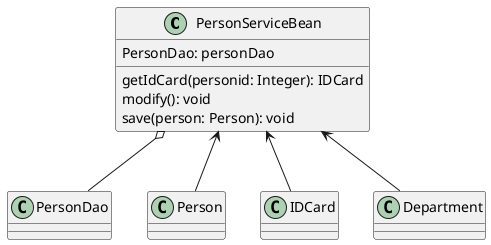 @startuml
'https://plantuml.com/class-diagram



PersonServiceBean o-- PersonDao
PersonServiceBean <--  Person
PersonServiceBean <--  IDCard
PersonServiceBean <-- Department


class PersonServiceBean {
    getIdCard(personid: Integer): IDCard
    modify(): void
    save(person: Person): void

    PersonDao: personDao
}


class Person{}
class IDCard{}
class PersonDao{}
class Department{}


@enduml